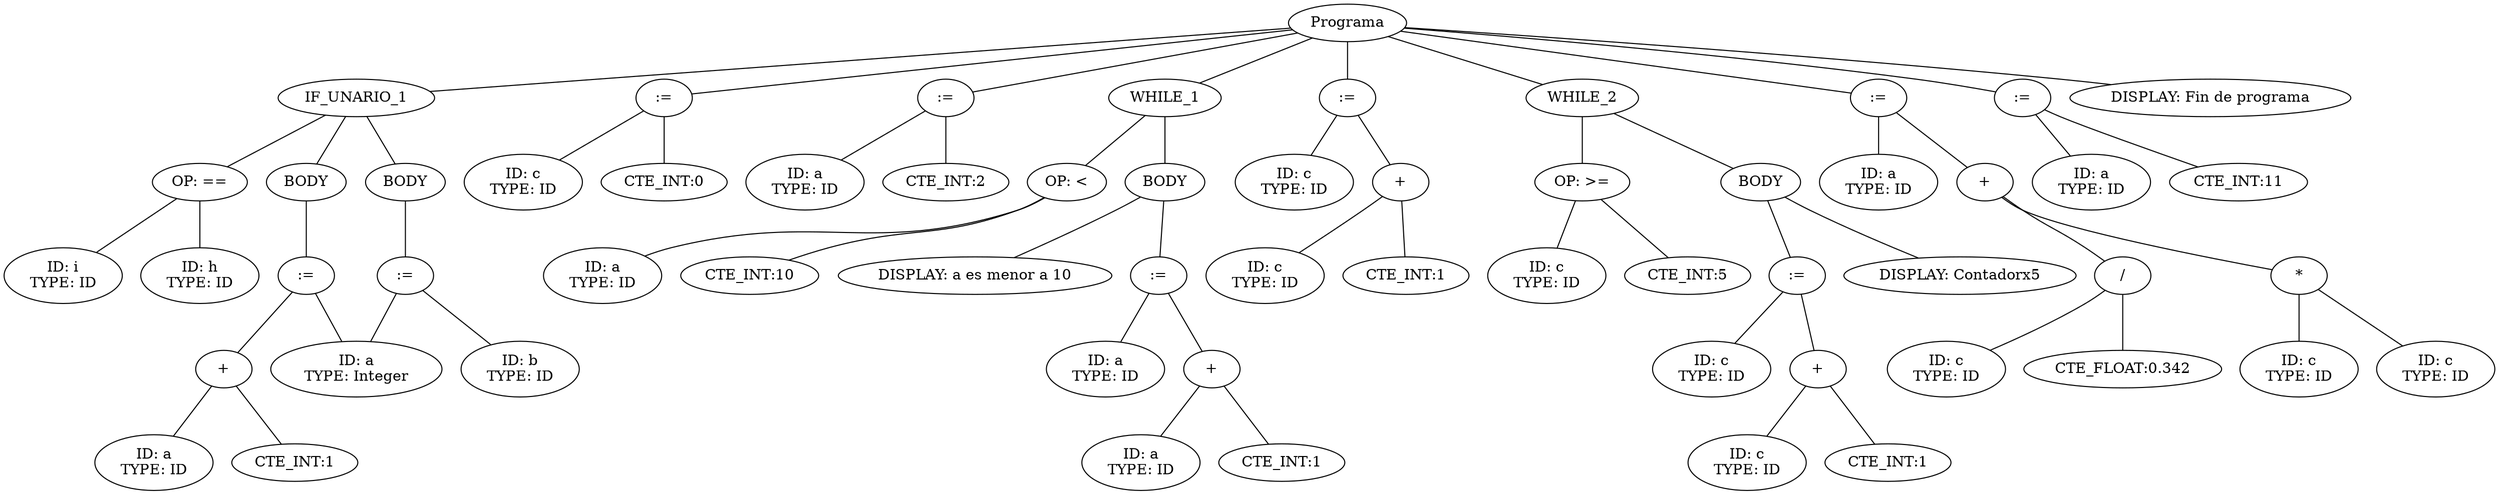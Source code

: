 graph G {nodo_programa [label="Programa"]
nodo_1414644648 [label="IF_UNARIO_1"]
nodo_programa -- nodo_1414644648
nodo_1510467688 [label="OP: =="]
nodo_1414644648 -- nodo_1510467688
nodo_1995265320 [label="ID: i
TYPE: ID"]
nodo_1510467688 -- nodo_1995265320
nodo_746292446 [label="ID: h
TYPE: ID"]
nodo_1510467688 -- nodo_746292446
nodo_1072591677 [label="BODY"]
nodo_1414644648 -- nodo_1072591677
nodo_1523554304 [label=":="]
nodo_1072591677 -- nodo_1523554304
nodo_1175962212 [label="ID: a
TYPE: Integer"]
nodo_1523554304 -- nodo_1175962212
nodo_918221580 [label="+"]
nodo_1523554304 -- nodo_918221580
nodo_2055281021 [label="ID: a
TYPE: ID"]
nodo_918221580 -- nodo_2055281021
nodo_1554547125 [label="CTE_INT:1"]
nodo_918221580 -- nodo_1554547125
nodo_617901222 [label="BODY"]
nodo_1414644648 -- nodo_617901222
nodo_1159190947 [label=":="]
nodo_617901222 -- nodo_1159190947
nodo_1175962212 [label="ID: a
TYPE: Integer"]
nodo_1159190947 -- nodo_1175962212
nodo_925858445 [label="ID: b
TYPE: ID"]
nodo_1159190947 -- nodo_925858445
nodo_798154996 [label=":="]
nodo_programa -- nodo_798154996
nodo_681842940 [label="ID: c
TYPE: ID"]
nodo_798154996 -- nodo_681842940
nodo_1392838282 [label="CTE_INT:0"]
nodo_798154996 -- nodo_1392838282
nodo_523429237 [label=":="]
nodo_programa -- nodo_523429237
nodo_664740647 [label="ID: a
TYPE: ID"]
nodo_523429237 -- nodo_664740647
nodo_804564176 [label="CTE_INT:2"]
nodo_523429237 -- nodo_804564176
nodo_1421795058 [label="WHILE_1"]
nodo_programa -- nodo_1421795058
nodo_41359092 [label="OP: <"]
nodo_1421795058 -- nodo_41359092
nodo_149928006 [label="ID: a
TYPE: ID"]
nodo_41359092 -- nodo_149928006
nodo_713338599 [label="CTE_INT:10"]
nodo_41359092 -- nodo_713338599
nodo_168423058 [label="BODY"]
nodo_1421795058 -- nodo_168423058
nodo_821270929 [label="DISPLAY: a es menor a 10"]
nodo_168423058 -- nodo_821270929
nodo_1160460865 [label=":="]
nodo_168423058 -- nodo_1160460865
nodo_1247233941 [label="ID: a
TYPE: ID"]
nodo_1160460865 -- nodo_1247233941
nodo_258952499 [label="+"]
nodo_1160460865 -- nodo_258952499
nodo_603742814 [label="ID: a
TYPE: ID"]
nodo_258952499 -- nodo_603742814
nodo_1067040082 [label="CTE_INT:1"]
nodo_258952499 -- nodo_1067040082
nodo_1325547227 [label=":="]
nodo_programa -- nodo_1325547227
nodo_980546781 [label="ID: c
TYPE: ID"]
nodo_1325547227 -- nodo_980546781
nodo_2061475679 [label="+"]
nodo_1325547227 -- nodo_2061475679
nodo_140435067 [label="ID: c
TYPE: ID"]
nodo_2061475679 -- nodo_140435067
nodo_1450495309 [label="CTE_INT:1"]
nodo_2061475679 -- nodo_1450495309
nodo_1670782018 [label="WHILE_2"]
nodo_programa -- nodo_1670782018
nodo_468121027 [label="OP: >="]
nodo_1670782018 -- nodo_468121027
nodo_1804094807 [label="ID: c
TYPE: ID"]
nodo_468121027 -- nodo_1804094807
nodo_951007336 [label="CTE_INT:5"]
nodo_468121027 -- nodo_951007336
nodo_2001049719 [label="BODY"]
nodo_1670782018 -- nodo_2001049719
nodo_1528902577 [label=":="]
nodo_2001049719 -- nodo_1528902577
nodo_1927950199 [label="ID: c
TYPE: ID"]
nodo_1528902577 -- nodo_1927950199
nodo_868693306 [label="+"]
nodo_1528902577 -- nodo_868693306
nodo_1746572565 [label="ID: c
TYPE: ID"]
nodo_868693306 -- nodo_1746572565
nodo_989110044 [label="CTE_INT:1"]
nodo_868693306 -- nodo_989110044
nodo_424058530 [label="DISPLAY: Contadorx5"]
nodo_2001049719 -- nodo_424058530
nodo_321001045 [label=":="]
nodo_programa -- nodo_321001045
nodo_791452441 [label="ID: a
TYPE: ID"]
nodo_321001045 -- nodo_791452441
nodo_834600351 [label="+"]
nodo_321001045 -- nodo_834600351
nodo_471910020 [label="/"]
nodo_834600351 -- nodo_471910020
nodo_531885035 [label="ID: c
TYPE: ID"]
nodo_471910020 -- nodo_531885035
nodo_1418481495 [label="CTE_FLOAT:0.342"]
nodo_471910020 -- nodo_1418481495
nodo_303563356 [label="*"]
nodo_834600351 -- nodo_303563356
nodo_135721597 [label="ID: c
TYPE: ID"]
nodo_303563356 -- nodo_135721597
nodo_142257191 [label="ID: c
TYPE: ID"]
nodo_303563356 -- nodo_142257191
nodo_1044036744 [label=":="]
nodo_programa -- nodo_1044036744
nodo_1826771953 [label="ID: a
TYPE: ID"]
nodo_1044036744 -- nodo_1826771953
nodo_1406718218 [label="CTE_INT:11"]
nodo_1044036744 -- nodo_1406718218
nodo_245257410 [label="DISPLAY: Fin de programa"]
nodo_programa -- nodo_245257410
}
